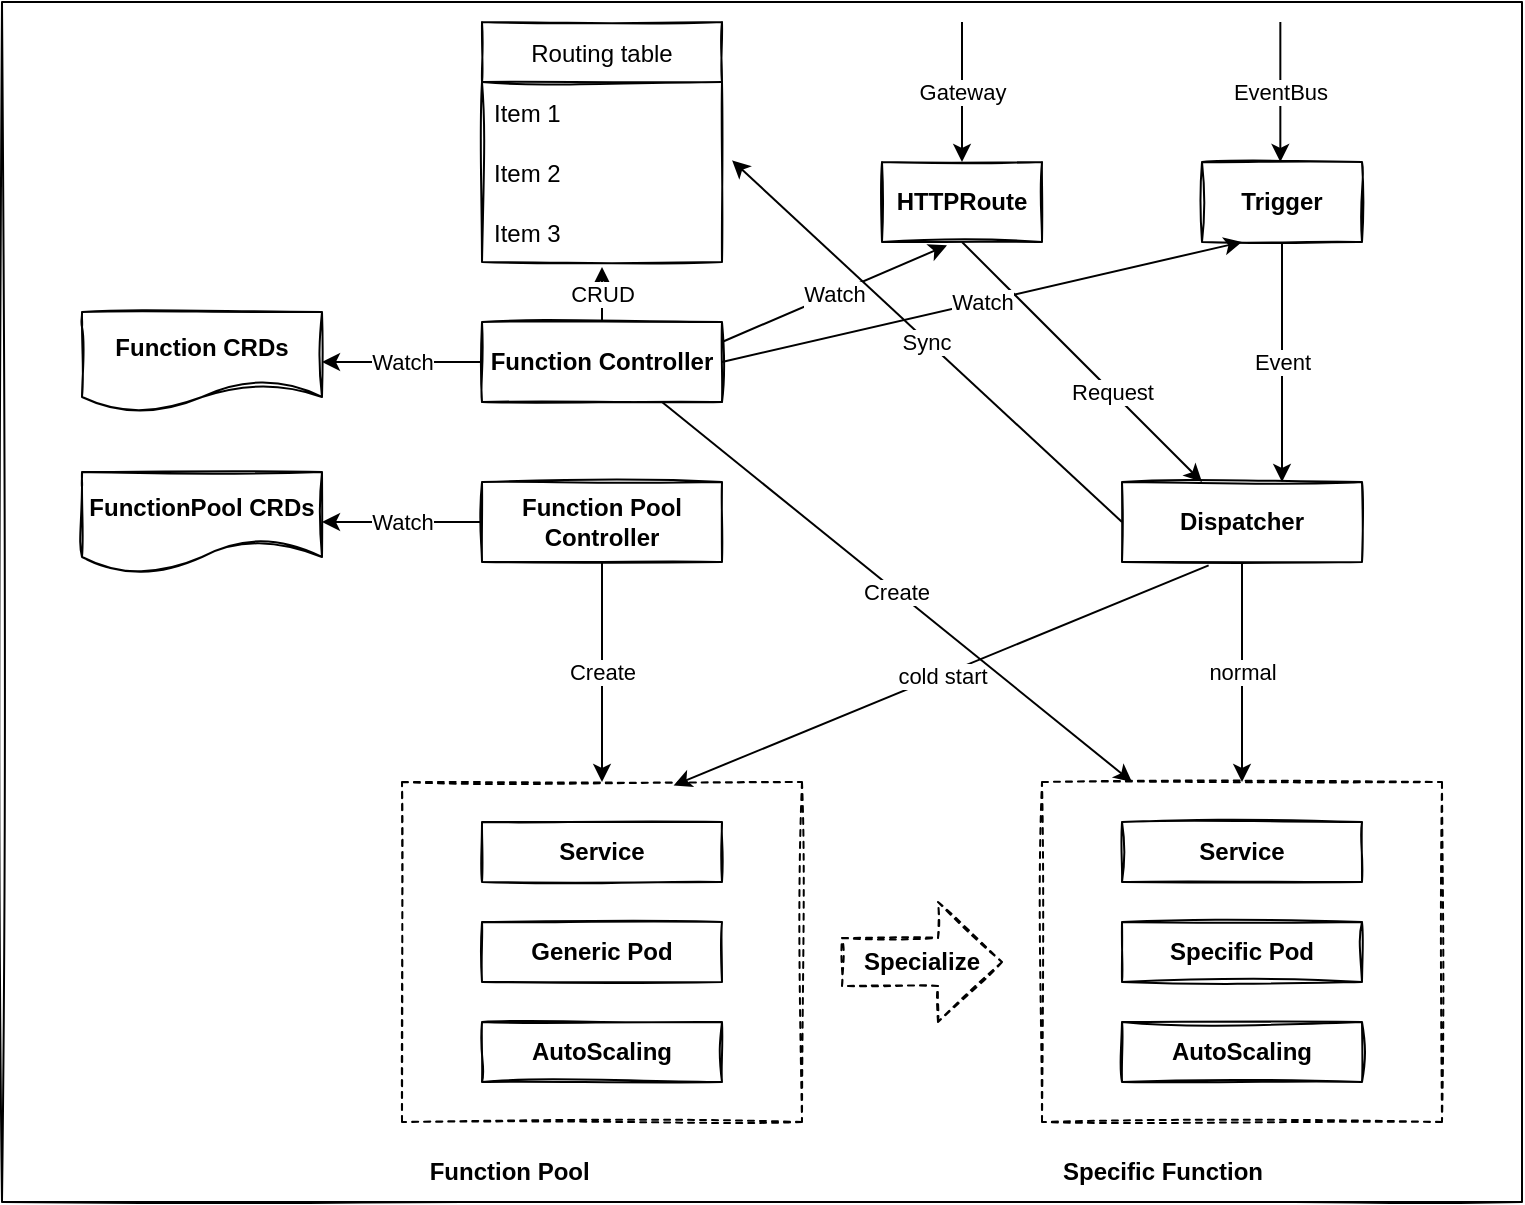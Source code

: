 <mxfile version="20.2.3" type="github">
  <diagram id="TPMIT6s86Ufll7g9VifV" name="第 1 页">
    <mxGraphModel dx="1185" dy="635" grid="1" gridSize="10" guides="1" tooltips="1" connect="1" arrows="1" fold="1" page="1" pageScale="1" pageWidth="827" pageHeight="1169" math="0" shadow="0">
      <root>
        <mxCell id="0" />
        <mxCell id="1" parent="0" />
        <mxCell id="IvcYByv13Ctfvqyv7YOf-44" value="" style="rounded=0;whiteSpace=wrap;html=1;sketch=1;fillColor=default;" vertex="1" parent="1">
          <mxGeometry width="760" height="600" as="geometry" />
        </mxCell>
        <mxCell id="IvcYByv13Ctfvqyv7YOf-6" value="Function CRDs" style="shape=document;whiteSpace=wrap;html=1;boundedLbl=1;sketch=1;fontStyle=1" vertex="1" parent="1">
          <mxGeometry x="40" y="155" width="120" height="50" as="geometry" />
        </mxCell>
        <mxCell id="IvcYByv13Ctfvqyv7YOf-8" value="FunctionPool CRDs" style="shape=document;whiteSpace=wrap;html=1;boundedLbl=1;sketch=1;fontStyle=1" vertex="1" parent="1">
          <mxGeometry x="40" y="235" width="120" height="50" as="geometry" />
        </mxCell>
        <mxCell id="IvcYByv13Ctfvqyv7YOf-42" value="Watch" style="edgeStyle=orthogonalEdgeStyle;rounded=0;orthogonalLoop=1;jettySize=auto;html=1;" edge="1" parent="1" source="IvcYByv13Ctfvqyv7YOf-9" target="IvcYByv13Ctfvqyv7YOf-6">
          <mxGeometry relative="1" as="geometry" />
        </mxCell>
        <mxCell id="IvcYByv13Ctfvqyv7YOf-9" value="Function Controller" style="rounded=0;whiteSpace=wrap;html=1;sketch=1;fontStyle=1" vertex="1" parent="1">
          <mxGeometry x="240" y="160" width="120" height="40" as="geometry" />
        </mxCell>
        <mxCell id="IvcYByv13Ctfvqyv7YOf-10" value="HTTPRoute" style="rounded=0;whiteSpace=wrap;html=1;sketch=1;fontStyle=1" vertex="1" parent="1">
          <mxGeometry x="440" y="80" width="80" height="40" as="geometry" />
        </mxCell>
        <mxCell id="IvcYByv13Ctfvqyv7YOf-11" value="Trigger" style="rounded=0;whiteSpace=wrap;html=1;sketch=1;fontStyle=1" vertex="1" parent="1">
          <mxGeometry x="600" y="80" width="80" height="40" as="geometry" />
        </mxCell>
        <mxCell id="IvcYByv13Ctfvqyv7YOf-12" value="Dispatcher" style="rounded=0;whiteSpace=wrap;html=1;sketch=1;fontStyle=1" vertex="1" parent="1">
          <mxGeometry x="560" y="240" width="120" height="40" as="geometry" />
        </mxCell>
        <mxCell id="IvcYByv13Ctfvqyv7YOf-13" value="" style="rounded=0;whiteSpace=wrap;html=1;sketch=1;dashed=1;" vertex="1" parent="1">
          <mxGeometry x="200" y="390" width="200" height="170" as="geometry" />
        </mxCell>
        <mxCell id="IvcYByv13Ctfvqyv7YOf-14" value="" style="rounded=0;whiteSpace=wrap;html=1;sketch=1;dashed=1;" vertex="1" parent="1">
          <mxGeometry x="520" y="390" width="200" height="170" as="geometry" />
        </mxCell>
        <mxCell id="IvcYByv13Ctfvqyv7YOf-33" value="Create" style="edgeStyle=orthogonalEdgeStyle;rounded=0;orthogonalLoop=1;jettySize=auto;html=1;" edge="1" parent="1" source="IvcYByv13Ctfvqyv7YOf-15" target="IvcYByv13Ctfvqyv7YOf-13">
          <mxGeometry relative="1" as="geometry" />
        </mxCell>
        <mxCell id="IvcYByv13Ctfvqyv7YOf-43" value="Watch" style="edgeStyle=orthogonalEdgeStyle;rounded=0;orthogonalLoop=1;jettySize=auto;html=1;" edge="1" parent="1" source="IvcYByv13Ctfvqyv7YOf-15" target="IvcYByv13Ctfvqyv7YOf-8">
          <mxGeometry relative="1" as="geometry" />
        </mxCell>
        <mxCell id="IvcYByv13Ctfvqyv7YOf-15" value="Function Pool Controller" style="rounded=0;whiteSpace=wrap;html=1;sketch=1;fontStyle=1" vertex="1" parent="1">
          <mxGeometry x="240" y="240" width="120" height="40" as="geometry" />
        </mxCell>
        <mxCell id="IvcYByv13Ctfvqyv7YOf-16" value="Function Pool&amp;nbsp;" style="text;html=1;resizable=0;autosize=1;align=center;verticalAlign=middle;points=[];fillColor=none;strokeColor=none;rounded=0;sketch=1;fontStyle=1" vertex="1" parent="1">
          <mxGeometry x="200" y="570" width="110" height="30" as="geometry" />
        </mxCell>
        <mxCell id="IvcYByv13Ctfvqyv7YOf-17" value="Service" style="rounded=0;whiteSpace=wrap;html=1;sketch=1;fontStyle=1" vertex="1" parent="1">
          <mxGeometry x="240" y="410" width="120" height="30" as="geometry" />
        </mxCell>
        <mxCell id="IvcYByv13Ctfvqyv7YOf-18" value="Generic Pod" style="rounded=0;whiteSpace=wrap;html=1;sketch=1;fontStyle=1" vertex="1" parent="1">
          <mxGeometry x="240" y="460" width="120" height="30" as="geometry" />
        </mxCell>
        <mxCell id="IvcYByv13Ctfvqyv7YOf-19" value="AutoScaling" style="rounded=0;whiteSpace=wrap;html=1;sketch=1;fontStyle=1" vertex="1" parent="1">
          <mxGeometry x="240" y="510" width="120" height="30" as="geometry" />
        </mxCell>
        <mxCell id="IvcYByv13Ctfvqyv7YOf-20" value="Service" style="rounded=0;whiteSpace=wrap;html=1;sketch=1;fontStyle=1" vertex="1" parent="1">
          <mxGeometry x="560" y="410" width="120" height="30" as="geometry" />
        </mxCell>
        <mxCell id="IvcYByv13Ctfvqyv7YOf-21" value="Specific Pod" style="rounded=0;whiteSpace=wrap;html=1;sketch=1;fontStyle=1" vertex="1" parent="1">
          <mxGeometry x="560" y="460" width="120" height="30" as="geometry" />
        </mxCell>
        <mxCell id="IvcYByv13Ctfvqyv7YOf-22" value="AutoScaling" style="rounded=0;whiteSpace=wrap;html=1;sketch=1;fontStyle=1" vertex="1" parent="1">
          <mxGeometry x="560" y="510" width="120" height="30" as="geometry" />
        </mxCell>
        <mxCell id="IvcYByv13Ctfvqyv7YOf-23" value="Specific Function" style="text;html=1;resizable=0;autosize=1;align=center;verticalAlign=middle;points=[];fillColor=none;strokeColor=none;rounded=0;sketch=1;fontStyle=1" vertex="1" parent="1">
          <mxGeometry x="520" y="570" width="120" height="30" as="geometry" />
        </mxCell>
        <mxCell id="IvcYByv13Ctfvqyv7YOf-24" value="Watch" style="endArrow=classic;html=1;rounded=0;exitX=1;exitY=0.25;exitDx=0;exitDy=0;entryX=0.406;entryY=1.042;entryDx=0;entryDy=0;entryPerimeter=0;" edge="1" parent="1" source="IvcYByv13Ctfvqyv7YOf-9" target="IvcYByv13Ctfvqyv7YOf-10">
          <mxGeometry width="50" height="50" relative="1" as="geometry">
            <mxPoint x="350" y="340" as="sourcePoint" />
            <mxPoint x="400" y="290" as="targetPoint" />
          </mxGeometry>
        </mxCell>
        <mxCell id="IvcYByv13Ctfvqyv7YOf-25" value="Request" style="endArrow=classic;html=1;rounded=0;exitX=0.5;exitY=1;exitDx=0;exitDy=0;" edge="1" parent="1" source="IvcYByv13Ctfvqyv7YOf-10" target="IvcYByv13Ctfvqyv7YOf-12">
          <mxGeometry x="0.25" width="50" height="50" relative="1" as="geometry">
            <mxPoint x="350" y="340" as="sourcePoint" />
            <mxPoint x="400" y="290" as="targetPoint" />
            <mxPoint as="offset" />
          </mxGeometry>
        </mxCell>
        <mxCell id="IvcYByv13Ctfvqyv7YOf-26" value="Event" style="endArrow=classic;html=1;rounded=0;exitX=0.5;exitY=1;exitDx=0;exitDy=0;" edge="1" parent="1" source="IvcYByv13Ctfvqyv7YOf-11">
          <mxGeometry width="50" height="50" relative="1" as="geometry">
            <mxPoint x="350" y="340" as="sourcePoint" />
            <mxPoint x="640" y="240" as="targetPoint" />
          </mxGeometry>
        </mxCell>
        <mxCell id="IvcYByv13Ctfvqyv7YOf-27" value="cold start" style="endArrow=classic;html=1;rounded=0;exitX=0.361;exitY=1.042;exitDx=0;exitDy=0;exitPerimeter=0;entryX=0.679;entryY=0.01;entryDx=0;entryDy=0;entryPerimeter=0;" edge="1" parent="1" source="IvcYByv13Ctfvqyv7YOf-12" target="IvcYByv13Ctfvqyv7YOf-13">
          <mxGeometry width="50" height="50" relative="1" as="geometry">
            <mxPoint x="350" y="340" as="sourcePoint" />
            <mxPoint x="400" y="290" as="targetPoint" />
          </mxGeometry>
        </mxCell>
        <mxCell id="IvcYByv13Ctfvqyv7YOf-28" value="normal" style="endArrow=classic;html=1;rounded=0;exitX=0.5;exitY=1;exitDx=0;exitDy=0;entryX=0.5;entryY=0;entryDx=0;entryDy=0;" edge="1" parent="1" source="IvcYByv13Ctfvqyv7YOf-12" target="IvcYByv13Ctfvqyv7YOf-14">
          <mxGeometry width="50" height="50" relative="1" as="geometry">
            <mxPoint x="350" y="340" as="sourcePoint" />
            <mxPoint x="620" y="380" as="targetPoint" />
          </mxGeometry>
        </mxCell>
        <mxCell id="IvcYByv13Ctfvqyv7YOf-35" value="Create" style="endArrow=classic;html=1;rounded=0;exitX=0.75;exitY=1;exitDx=0;exitDy=0;entryX=0.225;entryY=0;entryDx=0;entryDy=0;entryPerimeter=0;" edge="1" parent="1" source="IvcYByv13Ctfvqyv7YOf-9" target="IvcYByv13Ctfvqyv7YOf-14">
          <mxGeometry width="50" height="50" relative="1" as="geometry">
            <mxPoint x="350" y="340" as="sourcePoint" />
            <mxPoint x="400" y="290" as="targetPoint" />
          </mxGeometry>
        </mxCell>
        <mxCell id="IvcYByv13Ctfvqyv7YOf-36" value="Watch" style="endArrow=classic;html=1;rounded=0;exitX=1;exitY=0.5;exitDx=0;exitDy=0;entryX=0.25;entryY=1;entryDx=0;entryDy=0;" edge="1" parent="1" source="IvcYByv13Ctfvqyv7YOf-9" target="IvcYByv13Ctfvqyv7YOf-11">
          <mxGeometry width="50" height="50" relative="1" as="geometry">
            <mxPoint x="350" y="340" as="sourcePoint" />
            <mxPoint x="400" y="290" as="targetPoint" />
          </mxGeometry>
        </mxCell>
        <mxCell id="IvcYByv13Ctfvqyv7YOf-37" value="Gateway" style="endArrow=classic;html=1;rounded=0;" edge="1" parent="1" target="IvcYByv13Ctfvqyv7YOf-10">
          <mxGeometry width="50" height="50" relative="1" as="geometry">
            <mxPoint x="480" y="10" as="sourcePoint" />
            <mxPoint x="354" y="330" as="targetPoint" />
          </mxGeometry>
        </mxCell>
        <mxCell id="IvcYByv13Ctfvqyv7YOf-40" value="EventBus" style="endArrow=classic;html=1;rounded=0;" edge="1" parent="1">
          <mxGeometry width="50" height="50" relative="1" as="geometry">
            <mxPoint x="639.17" y="10" as="sourcePoint" />
            <mxPoint x="639.17" y="80" as="targetPoint" />
          </mxGeometry>
        </mxCell>
        <mxCell id="IvcYByv13Ctfvqyv7YOf-47" value="Specialize" style="shape=singleArrow;whiteSpace=wrap;html=1;arrowWidth=0.4;arrowSize=0.4;rounded=0;sketch=1;dashed=1;fontStyle=1" vertex="1" parent="1">
          <mxGeometry x="420" y="450" width="80" height="60" as="geometry" />
        </mxCell>
        <mxCell id="IvcYByv13Ctfvqyv7YOf-52" value="Routing table" style="swimlane;fontStyle=0;childLayout=stackLayout;horizontal=1;startSize=30;horizontalStack=0;resizeParent=1;resizeParentMax=0;resizeLast=0;collapsible=1;marginBottom=0;rounded=0;sketch=1;fillColor=default;" vertex="1" parent="1">
          <mxGeometry x="240" y="10" width="120" height="120" as="geometry" />
        </mxCell>
        <mxCell id="IvcYByv13Ctfvqyv7YOf-53" value="Item 1" style="text;strokeColor=none;fillColor=none;align=left;verticalAlign=middle;spacingLeft=4;spacingRight=4;overflow=hidden;points=[[0,0.5],[1,0.5]];portConstraint=eastwest;rotatable=0;rounded=0;sketch=1;" vertex="1" parent="IvcYByv13Ctfvqyv7YOf-52">
          <mxGeometry y="30" width="120" height="30" as="geometry" />
        </mxCell>
        <mxCell id="IvcYByv13Ctfvqyv7YOf-54" value="Item 2" style="text;strokeColor=none;fillColor=none;align=left;verticalAlign=middle;spacingLeft=4;spacingRight=4;overflow=hidden;points=[[0,0.5],[1,0.5]];portConstraint=eastwest;rotatable=0;rounded=0;sketch=1;" vertex="1" parent="IvcYByv13Ctfvqyv7YOf-52">
          <mxGeometry y="60" width="120" height="30" as="geometry" />
        </mxCell>
        <mxCell id="IvcYByv13Ctfvqyv7YOf-55" value="Item 3" style="text;strokeColor=none;fillColor=none;align=left;verticalAlign=middle;spacingLeft=4;spacingRight=4;overflow=hidden;points=[[0,0.5],[1,0.5]];portConstraint=eastwest;rotatable=0;rounded=0;sketch=1;" vertex="1" parent="IvcYByv13Ctfvqyv7YOf-52">
          <mxGeometry y="90" width="120" height="30" as="geometry" />
        </mxCell>
        <mxCell id="IvcYByv13Ctfvqyv7YOf-57" value="CRUD" style="endArrow=classic;html=1;rounded=0;exitX=0.5;exitY=0;exitDx=0;exitDy=0;entryX=0.5;entryY=1.083;entryDx=0;entryDy=0;entryPerimeter=0;" edge="1" parent="1" source="IvcYByv13Ctfvqyv7YOf-9" target="IvcYByv13Ctfvqyv7YOf-55">
          <mxGeometry width="50" height="50" relative="1" as="geometry">
            <mxPoint x="320" y="300" as="sourcePoint" />
            <mxPoint x="370" y="250" as="targetPoint" />
          </mxGeometry>
        </mxCell>
        <mxCell id="IvcYByv13Ctfvqyv7YOf-58" value="Sync" style="endArrow=classic;html=1;rounded=0;exitX=0;exitY=0.5;exitDx=0;exitDy=0;entryX=1.042;entryY=0.306;entryDx=0;entryDy=0;entryPerimeter=0;" edge="1" parent="1" source="IvcYByv13Ctfvqyv7YOf-12" target="IvcYByv13Ctfvqyv7YOf-54">
          <mxGeometry width="50" height="50" relative="1" as="geometry">
            <mxPoint x="320" y="300" as="sourcePoint" />
            <mxPoint x="370" y="250" as="targetPoint" />
          </mxGeometry>
        </mxCell>
      </root>
    </mxGraphModel>
  </diagram>
</mxfile>
